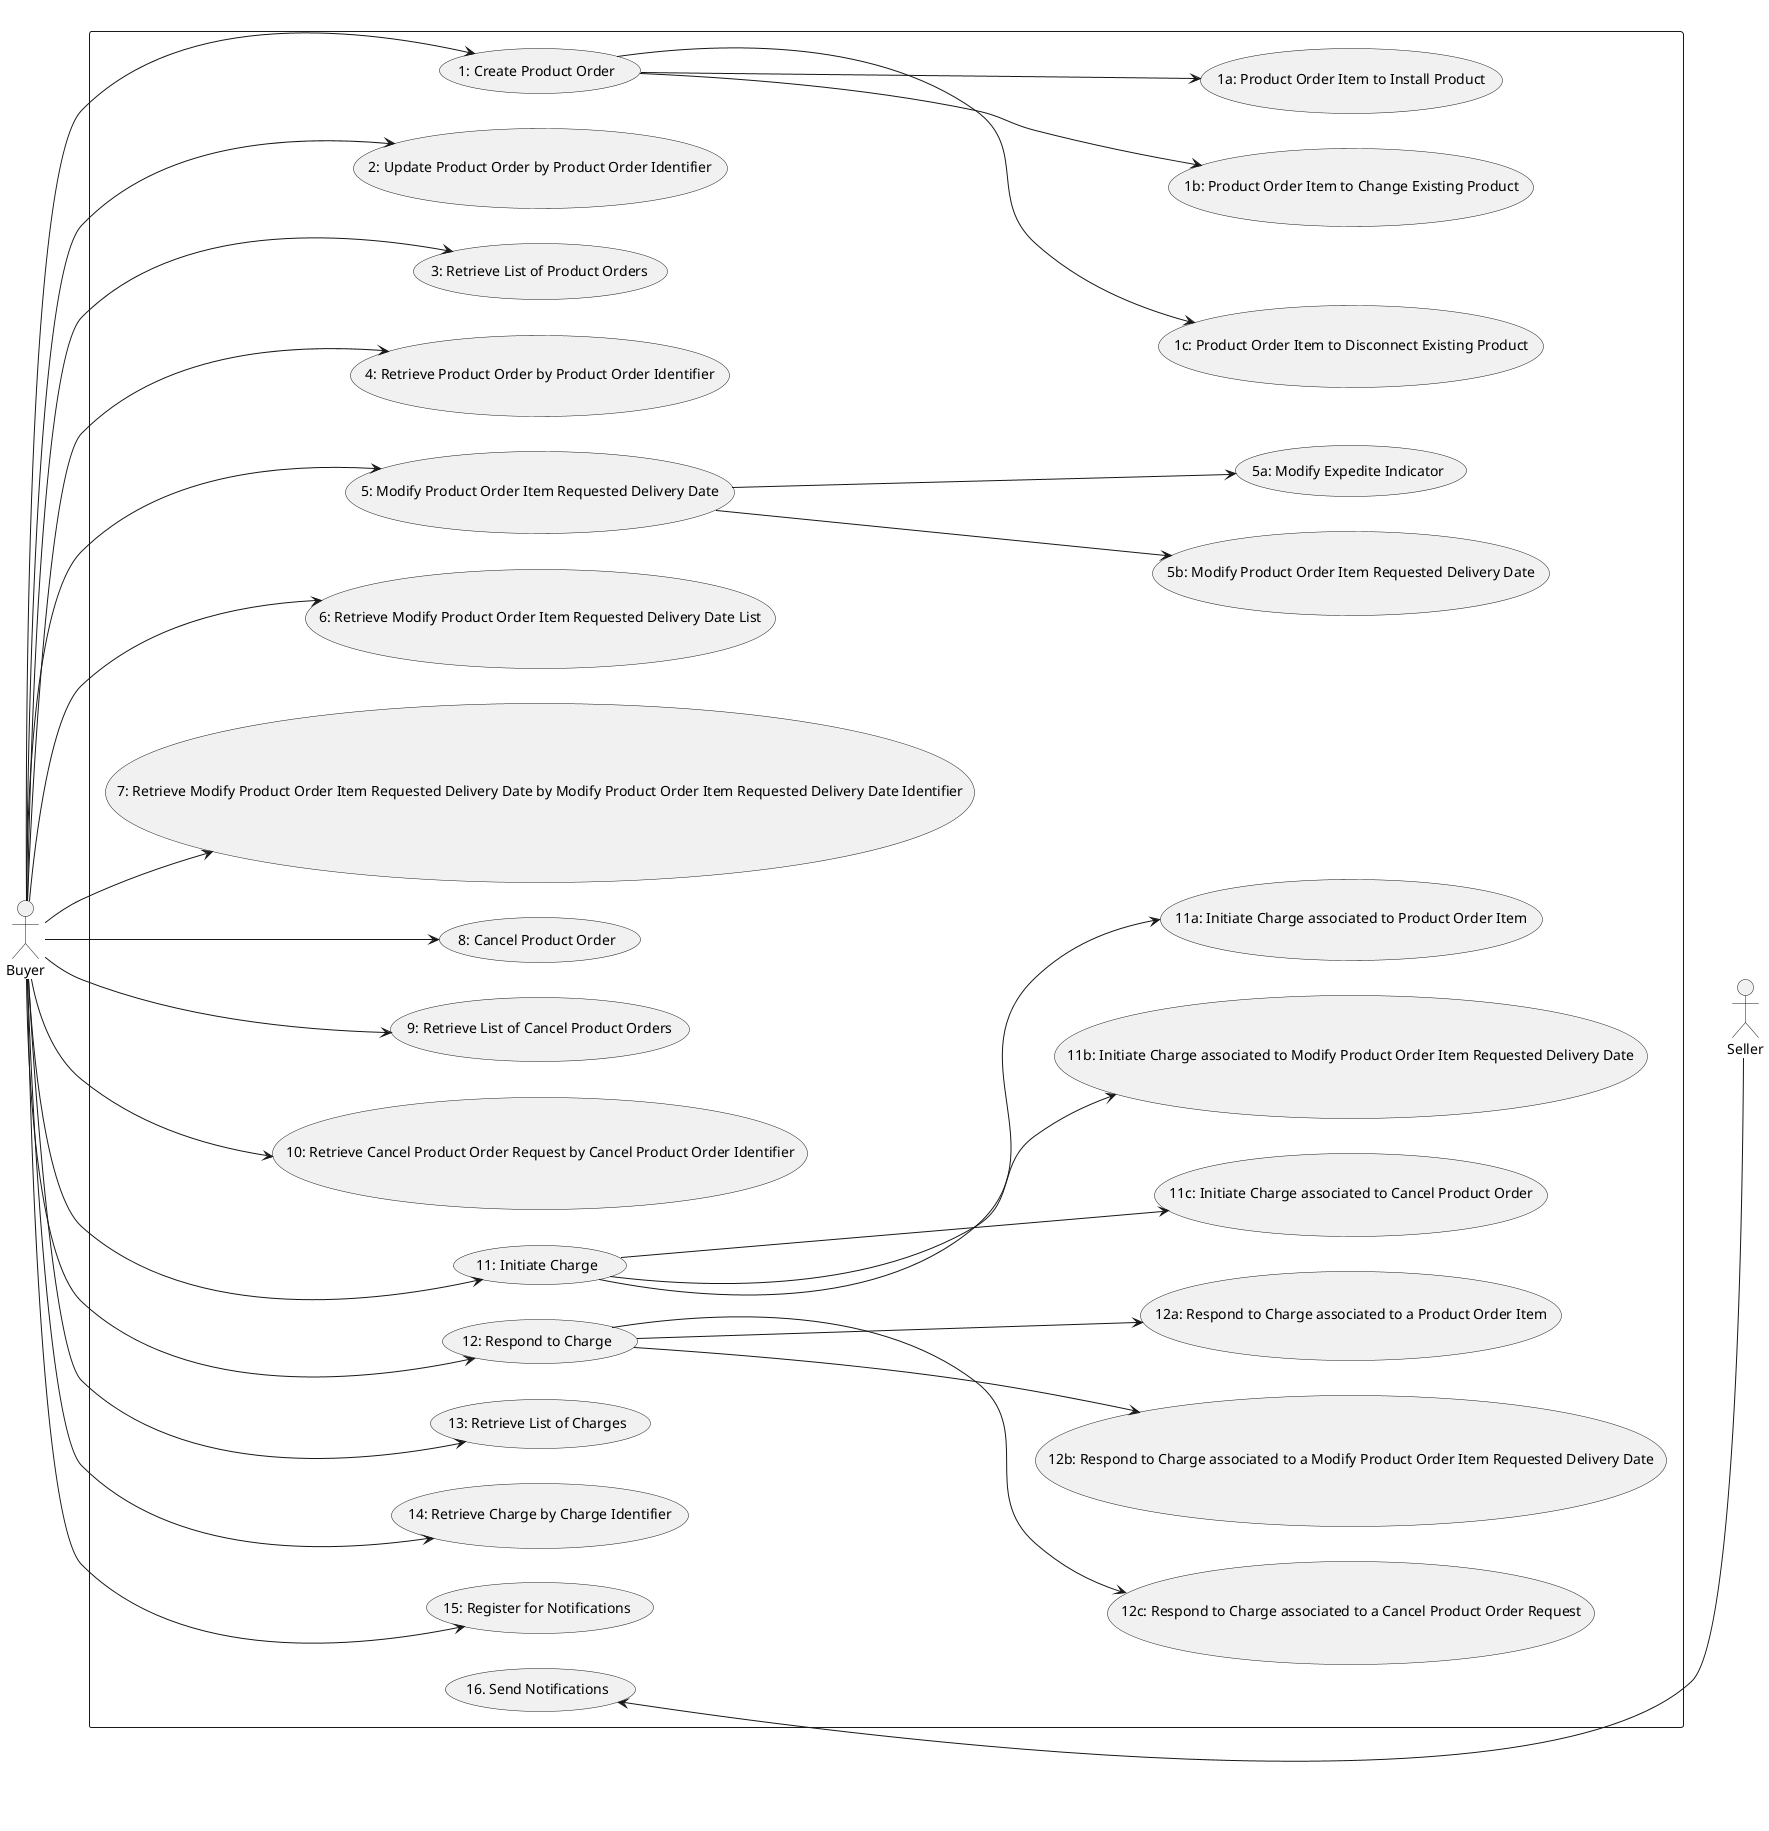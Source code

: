@startuml

left to right direction
actor Seller
actor Buyer

rectangle {
Buyer --> (1: Create Product Order)
Buyer --> (2: Update Product Order by Product Order Identifier)
(1: Create Product Order) --> (1c: Product Order Item to Disconnect Existing Product)
(1: Create Product Order) --> (1b: Product Order Item to Change Existing Product)
(1: Create Product Order) --> (1a: Product Order Item to Install Product)

Buyer --> (3: Retrieve List of Product Orders)
Buyer --> (4: Retrieve Product Order by Product Order Identifier)
Buyer --> (5: Modify Product Order Item Requested Delivery Date)
(5: Modify Product Order Item Requested Delivery Date) --> (5b: Modify Product Order Item Requested Delivery Date)
(5: Modify Product Order Item Requested Delivery Date) --> (5a: Modify Expedite Indicator)

Buyer --> (6: Retrieve Modify Product Order Item Requested Delivery Date List)
Buyer --> (7: Retrieve Modify Product Order Item Requested Delivery Date by Modify Product Order Item Requested Delivery Date Identifier)
Buyer --> (8: Cancel Product Order)
Buyer --> (9: Retrieve List of Cancel Product Orders)
Buyer --> (10: Retrieve Cancel Product Order Request by Cancel Product Order Identifier)
Buyer --> (11: Initiate Charge)

(11: Initiate Charge) --> (11c: Initiate Charge associated to Cancel Product Order)
(11: Initiate Charge) --> (11b: Initiate Charge associated to Modify Product Order Item Requested Delivery Date)
(11: Initiate Charge) --> (11a: Initiate Charge associated to Product Order Item)

Buyer --> (12: Respond to Charge)
(12: Respond to Charge) --> (12c: Respond to Charge associated to a Cancel Product Order Request)
(12: Respond to Charge) --> (12b: Respond to Charge associated to a Modify Product Order Item Requested Delivery Date)
(12: Respond to Charge) --> (12a: Respond to Charge associated to a Product Order Item)

Buyer --> (13: Retrieve List of Charges)
Buyer --> (14: Retrieve Charge by Charge Identifier)
Buyer --> (15: Register for Notifications)
(16. Send Notifications) <-- Seller

Seller -[hidden]up-> (1c: Product Order Item to Disconnect Existing Product)

}

@enduml
